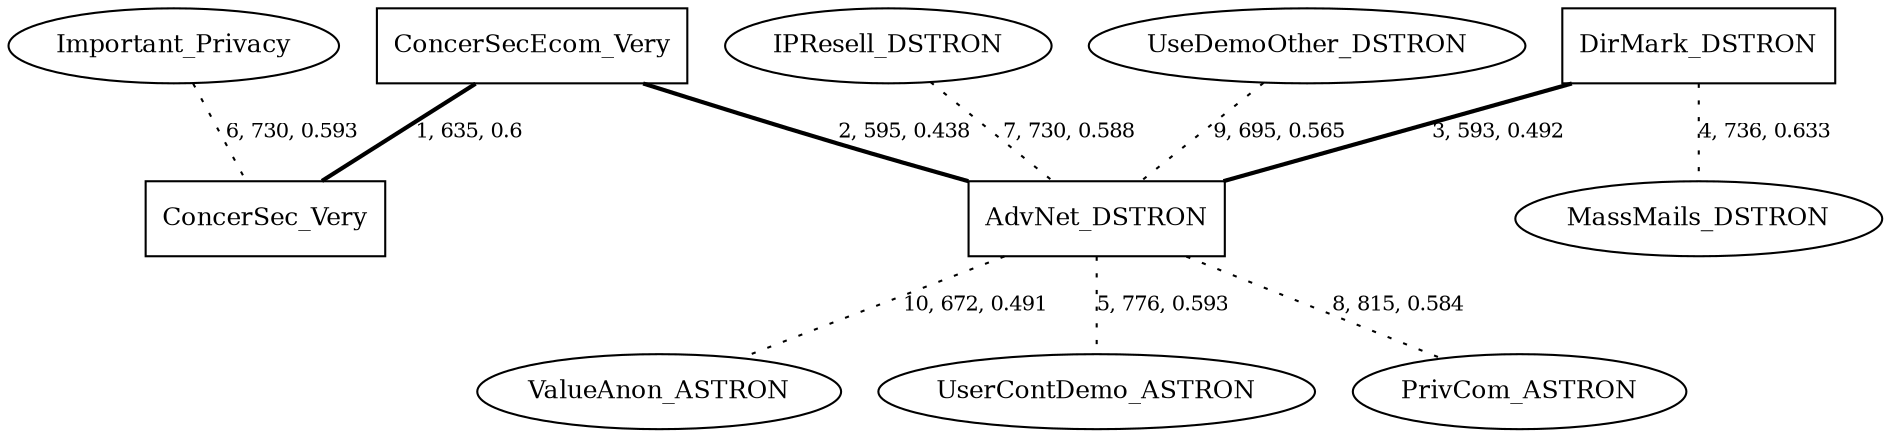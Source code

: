 graph G{
    ConcerSec_Very [label="ConcerSec_Very", fontsize=12, shape=box];
    MassMails_DSTRON [label="MassMails_DSTRON", fontsize=12];
    UseDemoOther_DSTRON [label="UseDemoOther_DSTRON", fontsize=12];
    ValueAnon_ASTRON [label="ValueAnon_ASTRON", fontsize=12];
    UserContDemo_ASTRON [label="UserContDemo_ASTRON", fontsize=12];
    Important_Privacy [label="Important_Privacy", fontsize=12];
    DirMark_DSTRON [label="DirMark_DSTRON", fontsize=12, shape=box];
    ConcerSecEcom_Very [label="ConcerSecEcom_Very", fontsize=12, shape=box];
    AdvNet_DSTRON [label="AdvNet_DSTRON", fontsize=12, shape=box];
    PrivCom_ASTRON [label="PrivCom_ASTRON", fontsize=12];
    IPResell_DSTRON [label="IPResell_DSTRON", fontsize=12];
    Important_Privacy -- ConcerSec_Very [label="6, 730, 0.593", fontsize=10, style=dotted];
    DirMark_DSTRON -- AdvNet_DSTRON [label="3, 593, 0.492", fontsize=10, style=bold];
    ConcerSecEcom_Very -- ConcerSec_Very [label="1, 635, 0.6", fontsize=10, style=bold];
    ConcerSecEcom_Very -- AdvNet_DSTRON [label="2, 595, 0.438", fontsize=10, style=bold];
    DirMark_DSTRON -- MassMails_DSTRON [label="4, 736, 0.633", fontsize=10, style=dotted];
    AdvNet_DSTRON -- UserContDemo_ASTRON [label="5, 776, 0.593", fontsize=10, style=dotted];
    AdvNet_DSTRON -- ValueAnon_ASTRON [label="10, 672, 0.491", fontsize=10, style=dotted];
    AdvNet_DSTRON -- PrivCom_ASTRON [label="8, 815, 0.584", fontsize=10, style=dotted];
    UseDemoOther_DSTRON -- AdvNet_DSTRON [label="9, 695, 0.565", fontsize=10, style=dotted];
    IPResell_DSTRON -- AdvNet_DSTRON [label="7, 730, 0.588", fontsize=10, style=dotted];
}
